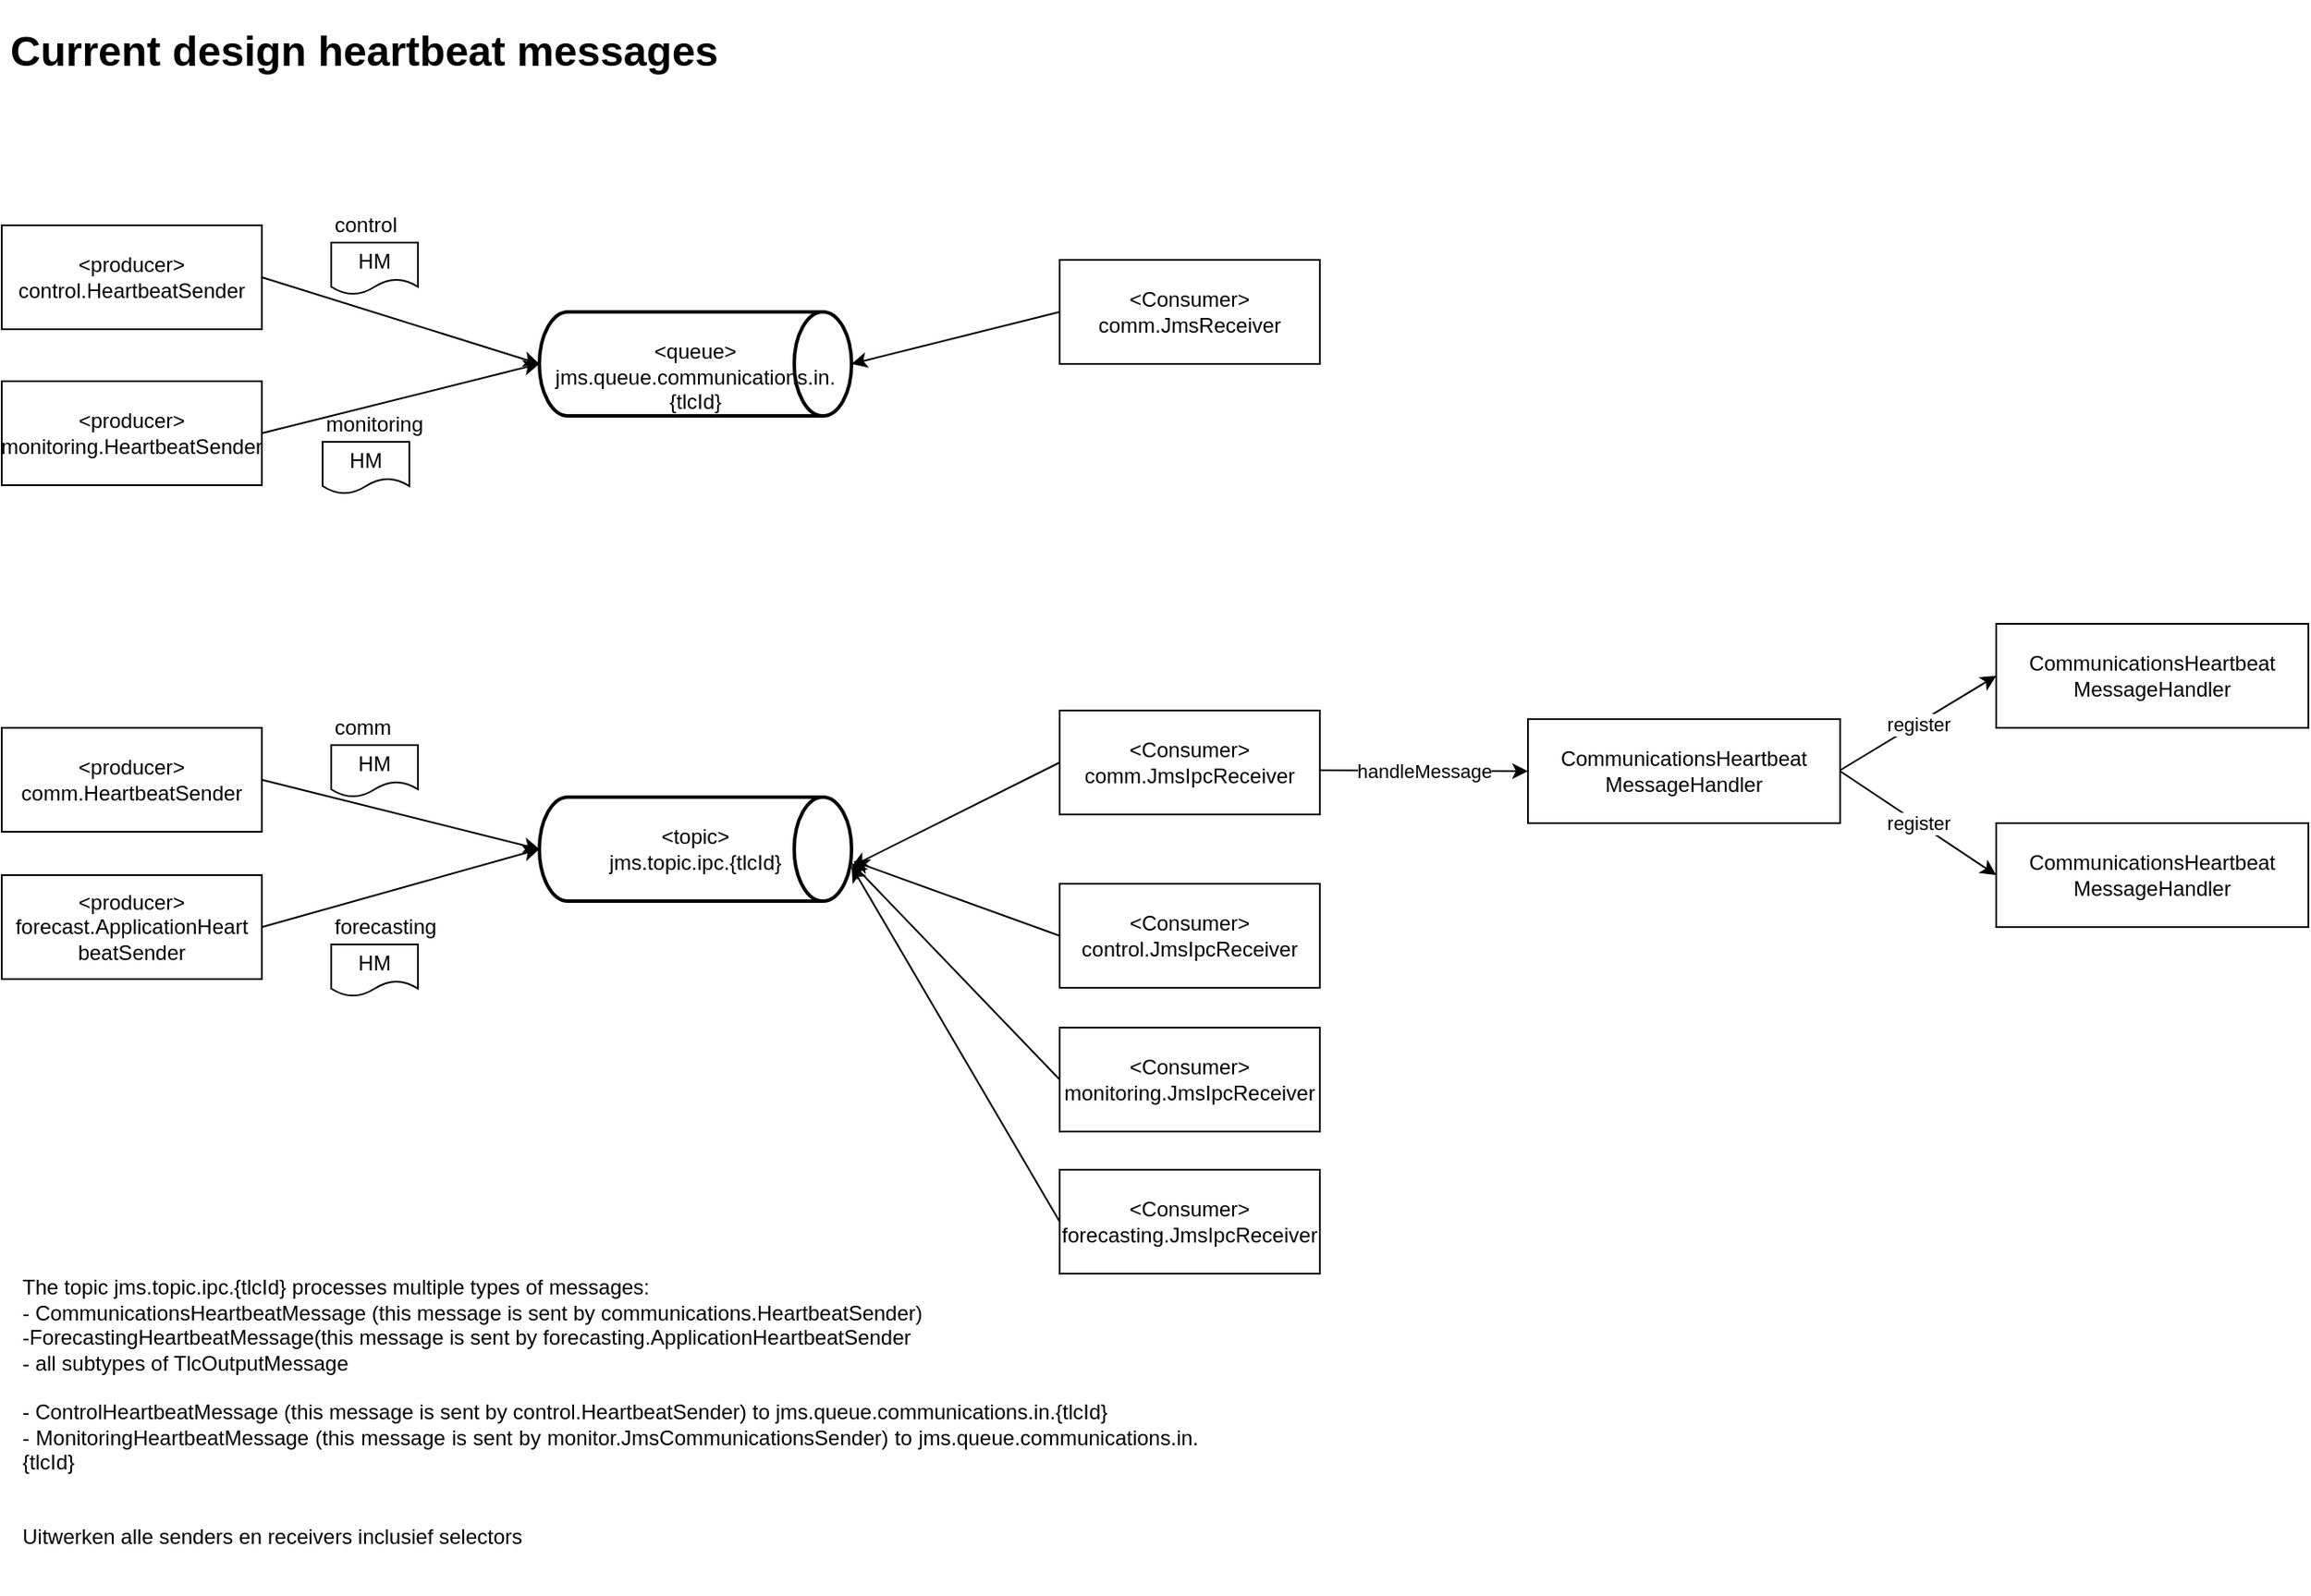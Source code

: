 <mxfile version="14.1.8" type="github">
  <diagram id="llM6o6Dhp4E8ifdp-irI" name="Page-1">
    <mxGraphModel dx="1892" dy="942" grid="1" gridSize="10" guides="1" tooltips="1" connect="1" arrows="1" fold="1" page="1" pageScale="1" pageWidth="827" pageHeight="1169" math="0" shadow="0">
      <root>
        <mxCell id="0" />
        <mxCell id="1" parent="0" />
        <mxCell id="epytFXtEuozFpQbF-66j-1" value="&lt;br&gt;&amp;lt;queue&amp;gt;&lt;br&gt;jms.queue.communications.in.{tlcId}" style="strokeWidth=2;html=1;shape=mxgraph.flowchart.direct_data;whiteSpace=wrap;" parent="1" vertex="1">
          <mxGeometry x="340" y="190" width="180" height="60" as="geometry" />
        </mxCell>
        <mxCell id="epytFXtEuozFpQbF-66j-2" value="&amp;lt;topic&amp;gt;&lt;br&gt;jms.topic.ipc.{tlcId}" style="strokeWidth=2;html=1;shape=mxgraph.flowchart.direct_data;whiteSpace=wrap;" parent="1" vertex="1">
          <mxGeometry x="340" y="470" width="180" height="60" as="geometry" />
        </mxCell>
        <mxCell id="epytFXtEuozFpQbF-66j-3" value="&amp;lt;producer&amp;gt;&lt;br&gt;comm.HeartbeatSender" style="rounded=0;whiteSpace=wrap;html=1;" parent="1" vertex="1">
          <mxGeometry x="30" y="430" width="150" height="60" as="geometry" />
        </mxCell>
        <mxCell id="epytFXtEuozFpQbF-66j-5" value="" style="endArrow=classic;html=1;exitX=1;exitY=0.5;exitDx=0;exitDy=0;entryX=0;entryY=0.5;entryDx=0;entryDy=0;entryPerimeter=0;" parent="1" source="epytFXtEuozFpQbF-66j-3" target="epytFXtEuozFpQbF-66j-2" edge="1">
          <mxGeometry width="50" height="50" relative="1" as="geometry">
            <mxPoint x="190" y="380" as="sourcePoint" />
            <mxPoint x="240" y="330" as="targetPoint" />
          </mxGeometry>
        </mxCell>
        <mxCell id="epytFXtEuozFpQbF-66j-6" value="&lt;div style=&quot;text-align: justify&quot;&gt;The topic jms.topic.ipc.{tlcId} processes multiple types of messages:&lt;/div&gt;&lt;div style=&quot;text-align: justify&quot;&gt;- CommunicationsHeartbeatMessage (this message is sent by communications.HeartbeatSender)&lt;/div&gt;&lt;div style=&quot;text-align: justify&quot;&gt;-ForecastingHeartbeatMessage(this message is sent by forecasting.ApplicationHeartbeatSender&lt;/div&gt;&lt;div style=&quot;text-align: justify&quot;&gt;- all subtypes of TlcOutputMessage&lt;/div&gt;&lt;div style=&quot;text-align: justify&quot;&gt;&lt;br&gt;&lt;/div&gt;&lt;div style=&quot;text-align: justify&quot;&gt;- ControlHeartbeatMessage (this message is sent by control.HeartbeatSender) to jms.queue.communications.in.{tlcId}&lt;br&gt;&lt;/div&gt;&lt;div style=&quot;text-align: justify&quot;&gt;- MonitoringHeartbeatMessage (this message is sent by monitor.JmsCommunicationsSender) to jms.queue.communications.in.{tlcId}&lt;br&gt;&lt;/div&gt;&lt;div style=&quot;text-align: justify&quot;&gt;&lt;br&gt;&lt;/div&gt;&lt;div style=&quot;text-align: justify&quot;&gt;&lt;br&gt;&lt;/div&gt;&lt;div style=&quot;text-align: justify&quot;&gt;Uitwerken alle senders en receivers inclusief selectors&lt;/div&gt;" style="text;html=1;strokeColor=none;fillColor=none;align=left;verticalAlign=middle;whiteSpace=wrap;rounded=0;" parent="1" vertex="1">
          <mxGeometry x="40" y="720" width="680" height="210" as="geometry" />
        </mxCell>
        <mxCell id="epytFXtEuozFpQbF-66j-7" value="&amp;lt;Consumer&amp;gt;&lt;br&gt;comm.JmsReceiver" style="rounded=0;whiteSpace=wrap;html=1;" parent="1" vertex="1">
          <mxGeometry x="640" y="160" width="150" height="60" as="geometry" />
        </mxCell>
        <mxCell id="epytFXtEuozFpQbF-66j-9" value="" style="endArrow=classic;html=1;exitX=0;exitY=0.5;exitDx=0;exitDy=0;entryX=1;entryY=0.5;entryDx=0;entryDy=0;entryPerimeter=0;" parent="1" source="epytFXtEuozFpQbF-66j-7" target="epytFXtEuozFpQbF-66j-1" edge="1">
          <mxGeometry width="50" height="50" relative="1" as="geometry">
            <mxPoint x="390" y="510" as="sourcePoint" />
            <mxPoint x="440" y="460" as="targetPoint" />
          </mxGeometry>
        </mxCell>
        <mxCell id="epytFXtEuozFpQbF-66j-10" value="&amp;lt;Consumer&amp;gt;&lt;br&gt;comm.JmsIpcReceiver" style="rounded=0;whiteSpace=wrap;html=1;" parent="1" vertex="1">
          <mxGeometry x="640" y="420" width="150" height="60" as="geometry" />
        </mxCell>
        <mxCell id="epytFXtEuozFpQbF-66j-11" value="" style="endArrow=classic;html=1;exitX=0;exitY=0.5;exitDx=0;exitDy=0;" parent="1" source="epytFXtEuozFpQbF-66j-10" edge="1">
          <mxGeometry width="50" height="50" relative="1" as="geometry">
            <mxPoint x="690" y="350" as="sourcePoint" />
            <mxPoint x="520" y="510" as="targetPoint" />
          </mxGeometry>
        </mxCell>
        <mxCell id="8pNlJ9SulJ0dGumhLi0O-3" value="&amp;lt;producer&amp;gt;&lt;br&gt;control.HeartbeatSender" style="rounded=0;whiteSpace=wrap;html=1;" parent="1" vertex="1">
          <mxGeometry x="30" y="140" width="150" height="60" as="geometry" />
        </mxCell>
        <mxCell id="8pNlJ9SulJ0dGumhLi0O-4" value="" style="endArrow=classic;html=1;exitX=1;exitY=0.5;exitDx=0;exitDy=0;entryX=0;entryY=0.5;entryDx=0;entryDy=0;entryPerimeter=0;" parent="1" source="8pNlJ9SulJ0dGumhLi0O-3" target="epytFXtEuozFpQbF-66j-1" edge="1">
          <mxGeometry width="50" height="50" relative="1" as="geometry">
            <mxPoint x="190" y="170" as="sourcePoint" />
            <mxPoint x="340" y="210" as="targetPoint" />
          </mxGeometry>
        </mxCell>
        <mxCell id="8pNlJ9SulJ0dGumhLi0O-6" value="HM" style="shape=document;whiteSpace=wrap;html=1;boundedLbl=1;" parent="1" vertex="1">
          <mxGeometry x="220" y="440" width="50" height="30" as="geometry" />
        </mxCell>
        <mxCell id="8pNlJ9SulJ0dGumhLi0O-9" value="HM" style="shape=document;whiteSpace=wrap;html=1;boundedLbl=1;" parent="1" vertex="1">
          <mxGeometry x="220" y="150" width="50" height="30" as="geometry" />
        </mxCell>
        <mxCell id="8pNlJ9SulJ0dGumhLi0O-10" value="comm" style="text;html=1;strokeColor=none;fillColor=none;align=left;verticalAlign=middle;whiteSpace=wrap;rounded=0;" parent="1" vertex="1">
          <mxGeometry x="220" y="420" width="90" height="20" as="geometry" />
        </mxCell>
        <mxCell id="8pNlJ9SulJ0dGumhLi0O-11" value="control" style="text;html=1;strokeColor=none;fillColor=none;align=left;verticalAlign=middle;whiteSpace=wrap;rounded=0;" parent="1" vertex="1">
          <mxGeometry x="220" y="130" width="40" height="20" as="geometry" />
        </mxCell>
        <mxCell id="8pNlJ9SulJ0dGumhLi0O-12" value="&amp;lt;Consumer&amp;gt;&lt;br&gt;control.JmsIpcReceiver" style="rounded=0;whiteSpace=wrap;html=1;" parent="1" vertex="1">
          <mxGeometry x="640" y="520" width="150" height="60" as="geometry" />
        </mxCell>
        <mxCell id="8pNlJ9SulJ0dGumhLi0O-13" value="" style="endArrow=classic;html=1;exitX=0;exitY=0.5;exitDx=0;exitDy=0;entryX=1.006;entryY=0.617;entryDx=0;entryDy=0;entryPerimeter=0;" parent="1" source="8pNlJ9SulJ0dGumhLi0O-12" target="epytFXtEuozFpQbF-66j-2" edge="1">
          <mxGeometry width="50" height="50" relative="1" as="geometry">
            <mxPoint x="390" y="690" as="sourcePoint" />
            <mxPoint x="440" y="640" as="targetPoint" />
          </mxGeometry>
        </mxCell>
        <mxCell id="8pNlJ9SulJ0dGumhLi0O-14" value="&amp;lt;Consumer&amp;gt;&lt;br&gt;monitoring.JmsIpcReceiver" style="rounded=0;whiteSpace=wrap;html=1;" parent="1" vertex="1">
          <mxGeometry x="640" y="602.98" width="150" height="60" as="geometry" />
        </mxCell>
        <mxCell id="8pNlJ9SulJ0dGumhLi0O-15" value="" style="endArrow=classic;html=1;exitX=0;exitY=0.5;exitDx=0;exitDy=0;entryX=1;entryY=0.633;entryDx=0;entryDy=0;entryPerimeter=0;" parent="1" source="8pNlJ9SulJ0dGumhLi0O-14" target="epytFXtEuozFpQbF-66j-2" edge="1">
          <mxGeometry width="50" height="50" relative="1" as="geometry">
            <mxPoint x="390" y="772.98" as="sourcePoint" />
            <mxPoint x="521.08" y="590" as="targetPoint" />
          </mxGeometry>
        </mxCell>
        <mxCell id="8pNlJ9SulJ0dGumhLi0O-17" value="&amp;lt;producer&amp;gt;&lt;br&gt;monitoring.HeartbeatSender" style="rounded=0;whiteSpace=wrap;html=1;" parent="1" vertex="1">
          <mxGeometry x="30" y="230" width="150" height="60" as="geometry" />
        </mxCell>
        <mxCell id="8pNlJ9SulJ0dGumhLi0O-18" value="" style="endArrow=classic;html=1;exitX=1;exitY=0.5;exitDx=0;exitDy=0;entryX=0;entryY=0.5;entryDx=0;entryDy=0;entryPerimeter=0;" parent="1" target="epytFXtEuozFpQbF-66j-1" edge="1">
          <mxGeometry width="50" height="50" relative="1" as="geometry">
            <mxPoint x="180" y="260" as="sourcePoint" />
            <mxPoint x="340" y="310" as="targetPoint" />
          </mxGeometry>
        </mxCell>
        <mxCell id="8pNlJ9SulJ0dGumhLi0O-19" value="HM" style="shape=document;whiteSpace=wrap;html=1;boundedLbl=1;" parent="1" vertex="1">
          <mxGeometry x="215" y="265" width="50" height="30" as="geometry" />
        </mxCell>
        <mxCell id="8pNlJ9SulJ0dGumhLi0O-20" value="monitoring" style="text;html=1;strokeColor=none;fillColor=none;align=left;verticalAlign=middle;whiteSpace=wrap;rounded=0;" parent="1" vertex="1">
          <mxGeometry x="215" y="245" width="40" height="20" as="geometry" />
        </mxCell>
        <mxCell id="8pNlJ9SulJ0dGumhLi0O-22" value="&amp;lt;producer&amp;gt;&lt;br&gt;forecast.ApplicationHeart&lt;br&gt;beatSender" style="rounded=0;whiteSpace=wrap;html=1;" parent="1" vertex="1">
          <mxGeometry x="30" y="515" width="150" height="60" as="geometry" />
        </mxCell>
        <mxCell id="8pNlJ9SulJ0dGumhLi0O-23" value="" style="endArrow=classic;html=1;exitX=1;exitY=0.5;exitDx=0;exitDy=0;entryX=0;entryY=0.5;entryDx=0;entryDy=0;entryPerimeter=0;" parent="1" source="8pNlJ9SulJ0dGumhLi0O-22" target="epytFXtEuozFpQbF-66j-2" edge="1">
          <mxGeometry width="50" height="50" relative="1" as="geometry">
            <mxPoint x="190" y="465" as="sourcePoint" />
            <mxPoint x="340" y="585" as="targetPoint" />
          </mxGeometry>
        </mxCell>
        <mxCell id="8pNlJ9SulJ0dGumhLi0O-24" value="HM" style="shape=document;whiteSpace=wrap;html=1;boundedLbl=1;" parent="1" vertex="1">
          <mxGeometry x="220" y="555" width="50" height="30" as="geometry" />
        </mxCell>
        <mxCell id="8pNlJ9SulJ0dGumhLi0O-25" value="forecasting" style="text;html=1;strokeColor=none;fillColor=none;align=left;verticalAlign=middle;whiteSpace=wrap;rounded=0;" parent="1" vertex="1">
          <mxGeometry x="220" y="535" width="90" height="20" as="geometry" />
        </mxCell>
        <mxCell id="8pNlJ9SulJ0dGumhLi0O-26" value="&amp;lt;Consumer&amp;gt;&lt;br&gt;forecasting.JmsIpcReceiver" style="rounded=0;whiteSpace=wrap;html=1;" parent="1" vertex="1">
          <mxGeometry x="640" y="685" width="150" height="60" as="geometry" />
        </mxCell>
        <mxCell id="8pNlJ9SulJ0dGumhLi0O-27" value="" style="endArrow=classic;html=1;exitX=0;exitY=0.5;exitDx=0;exitDy=0;" parent="1" source="8pNlJ9SulJ0dGumhLi0O-26" edge="1">
          <mxGeometry width="50" height="50" relative="1" as="geometry">
            <mxPoint x="390" y="855" as="sourcePoint" />
            <mxPoint x="520" y="510" as="targetPoint" />
          </mxGeometry>
        </mxCell>
        <mxCell id="8pNlJ9SulJ0dGumhLi0O-28" value="&lt;h1&gt;Current design heartbeat messages&lt;/h1&gt;" style="text;html=1;strokeColor=none;fillColor=none;spacing=5;spacingTop=-20;whiteSpace=wrap;overflow=hidden;rounded=0;" parent="1" vertex="1">
          <mxGeometry x="30" y="20" width="770" height="70" as="geometry" />
        </mxCell>
        <mxCell id="Sk5llwVTNDVhemMqOYFR-1" value="CommunicationsHeartbeat&lt;br&gt;MessageHandler" style="rounded=0;whiteSpace=wrap;html=1;" vertex="1" parent="1">
          <mxGeometry x="910" y="425" width="180" height="60" as="geometry" />
        </mxCell>
        <mxCell id="Sk5llwVTNDVhemMqOYFR-2" value="" style="endArrow=classic;html=1;entryX=0;entryY=0.5;entryDx=0;entryDy=0;" edge="1" parent="1" target="Sk5llwVTNDVhemMqOYFR-1">
          <mxGeometry relative="1" as="geometry">
            <mxPoint x="790" y="454.5" as="sourcePoint" />
            <mxPoint x="890" y="454.5" as="targetPoint" />
          </mxGeometry>
        </mxCell>
        <mxCell id="Sk5llwVTNDVhemMqOYFR-3" value="handleMessage" style="edgeLabel;resizable=0;html=1;align=center;verticalAlign=middle;" connectable="0" vertex="1" parent="Sk5llwVTNDVhemMqOYFR-2">
          <mxGeometry relative="1" as="geometry" />
        </mxCell>
        <mxCell id="Sk5llwVTNDVhemMqOYFR-4" value="CommunicationsHeartbeat&lt;br&gt;MessageHandler" style="rounded=0;whiteSpace=wrap;html=1;" vertex="1" parent="1">
          <mxGeometry x="1180" y="485" width="180" height="60" as="geometry" />
        </mxCell>
        <mxCell id="Sk5llwVTNDVhemMqOYFR-5" value="CommunicationsHeartbeat&lt;br&gt;MessageHandler" style="rounded=0;whiteSpace=wrap;html=1;" vertex="1" parent="1">
          <mxGeometry x="1180" y="370" width="180" height="60" as="geometry" />
        </mxCell>
        <mxCell id="Sk5llwVTNDVhemMqOYFR-6" value="" style="endArrow=classic;html=1;entryX=0;entryY=0.5;entryDx=0;entryDy=0;" edge="1" parent="1" target="Sk5llwVTNDVhemMqOYFR-5">
          <mxGeometry relative="1" as="geometry">
            <mxPoint x="1090" y="454.5" as="sourcePoint" />
            <mxPoint x="1210" y="455" as="targetPoint" />
          </mxGeometry>
        </mxCell>
        <mxCell id="Sk5llwVTNDVhemMqOYFR-7" value="register" style="edgeLabel;resizable=0;html=1;align=center;verticalAlign=middle;" connectable="0" vertex="1" parent="Sk5llwVTNDVhemMqOYFR-6">
          <mxGeometry relative="1" as="geometry" />
        </mxCell>
        <mxCell id="Sk5llwVTNDVhemMqOYFR-8" value="" style="endArrow=classic;html=1;entryX=0;entryY=0.5;entryDx=0;entryDy=0;exitX=1;exitY=0.5;exitDx=0;exitDy=0;" edge="1" parent="1" source="Sk5llwVTNDVhemMqOYFR-1" target="Sk5llwVTNDVhemMqOYFR-4">
          <mxGeometry relative="1" as="geometry">
            <mxPoint x="1100" y="464.5" as="sourcePoint" />
            <mxPoint x="1190" y="410" as="targetPoint" />
          </mxGeometry>
        </mxCell>
        <mxCell id="Sk5llwVTNDVhemMqOYFR-9" value="register" style="edgeLabel;resizable=0;html=1;align=center;verticalAlign=middle;" connectable="0" vertex="1" parent="Sk5llwVTNDVhemMqOYFR-8">
          <mxGeometry relative="1" as="geometry" />
        </mxCell>
      </root>
    </mxGraphModel>
  </diagram>
</mxfile>
